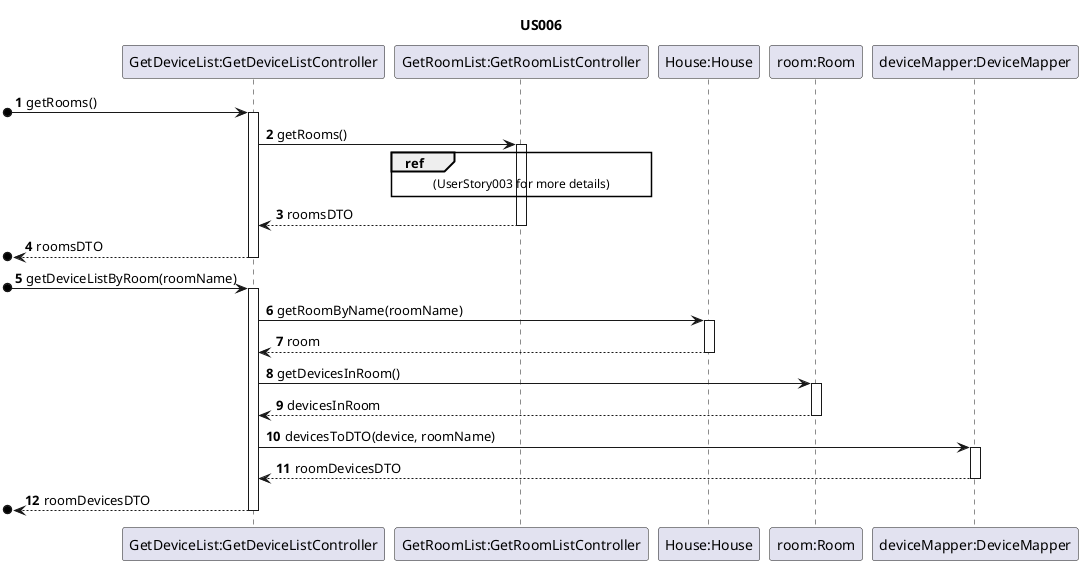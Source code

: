 @startuml
'https://plantuml.com/sequence-diagram

autonumber

title US006
/'
As a Room Owner [or Power User, or Administrator], I want to get a list of all
devices in a room, so that I can configure them.
'/

Participant "GetDeviceList:GetDeviceListController" as A
Participant "GetRoomList:GetRoomListController" as G
Participant "House:House" as H
Participant "room:Room" as R
Participant "deviceMapper:DeviceMapper" as M

[o->A : getRooms()
activate A
A->G : getRooms()
activate G
ref over G : (UserStory003 for more details)
G-->A : roomsDTO
deactivate G
[o<--A : roomsDTO
deactivate A
[o->A : getDeviceListByRoom(roomName)
activate A
A->H : getRoomByName(roomName)
activate H
H-->A: room
deactivate H
A->R : getDevicesInRoom()
activate R
R-->A: devicesInRoom
deactivate R
A->M : devicesToDTO(device, roomName)
activate M
M-->A : roomDevicesDTO
deactivate M
[o<--A : roomDevicesDTO
deactivate A

@enduml